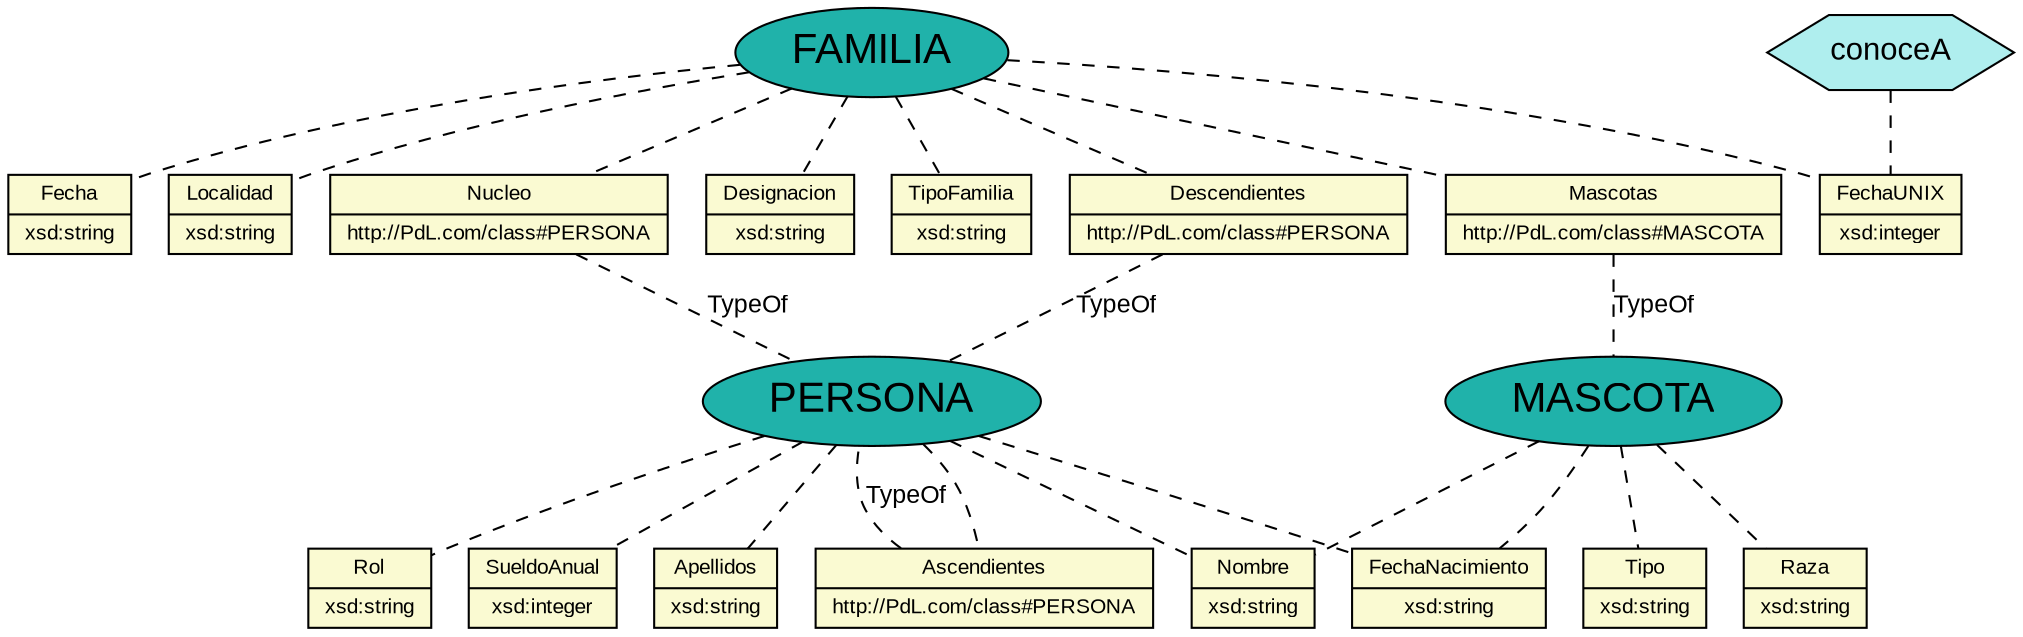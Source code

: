 graph ejemplo{
//Defecto
node [fontname="Arial"];
edge [fontname="Arial",fontsize=12];

//PROPERTIES
node[fontsize=10, fillcolor="lightgoldenrodyellow", style="filled", shape="record", ]
property_Apellidos [label="{Apellidos|xsd:string}"];
property_Mascotas [label="{Mascotas|http://PdL.com/class#MASCOTA}"];
property_Fecha [label="{Fecha|xsd:string}"];
property_FechaNacimiento [label="{FechaNacimiento|xsd:string}"];
property_Tipo [label="{Tipo|xsd:string}"];
property_Descendientes [label="{Descendientes|http://PdL.com/class#PERSONA}"];
property_Raza [label="{Raza|xsd:string}"];
property_Localidad [label="{Localidad|xsd:string}"];
property_Rol [label="{Rol|xsd:string}"];
property_SueldoAnual [label="{SueldoAnual|xsd:integer}"];
property_FechaUNIX [label="{FechaUNIX|xsd:integer}"];
property_Nucleo [label="{Nucleo|http://PdL.com/class#PERSONA}"];
property_Nombre [label="{Nombre|xsd:string}"];
property_Ascendientes [label="{Ascendientes|http://PdL.com/class#PERSONA}"];
property_Designacion [label="{Designacion|xsd:string}"];
property_TipoFamilia [label="{TipoFamilia|xsd:string}"];

//CLASES
node[fontsize=20, fillcolor="lightseagreen", style="filled", shape="ellipse", ]
class_PERSONA [label=PERSONA];
class_MASCOTA [label=MASCOTA];
class_FAMILIA [label=FAMILIA];

//RELACIONES
node[fontsize=15, fillcolor="paleturquoise", style="filled", shape="hexagon", ]
relationship_conoceA [label=conoceA];

//CLASE -- PROPIEDAD
edge[style="dashed", ]

class_PERSONA -- property_Nombre
class_PERSONA -- property_Apellidos
class_PERSONA -- property_Rol
class_PERSONA -- property_FechaNacimiento
class_PERSONA -- property_SueldoAnual
class_PERSONA -- property_Ascendientes
class_MASCOTA -- property_Tipo
class_MASCOTA -- property_Nombre
class_MASCOTA -- property_Raza
class_MASCOTA -- property_FechaNacimiento
class_FAMILIA -- property_FechaUNIX
class_FAMILIA -- property_Fecha
class_FAMILIA -- property_Localidad
class_FAMILIA -- property_TipoFamilia
class_FAMILIA -- property_Designacion
class_FAMILIA -- property_Nucleo
class_FAMILIA -- property_Descendientes
class_FAMILIA -- property_Mascotas
//RELACION -- PROPIEDAD
relationship_conoceA -- property_FechaUNIX
// uso indirecto de definición de tipos
property_Mascotas -- class_MASCOTA [label="TypeOf"];
property_Descendientes -- class_PERSONA [label="TypeOf"];
property_Nucleo -- class_PERSONA [label="TypeOf"];
property_Ascendientes -- class_PERSONA [label="TypeOf"];

}

